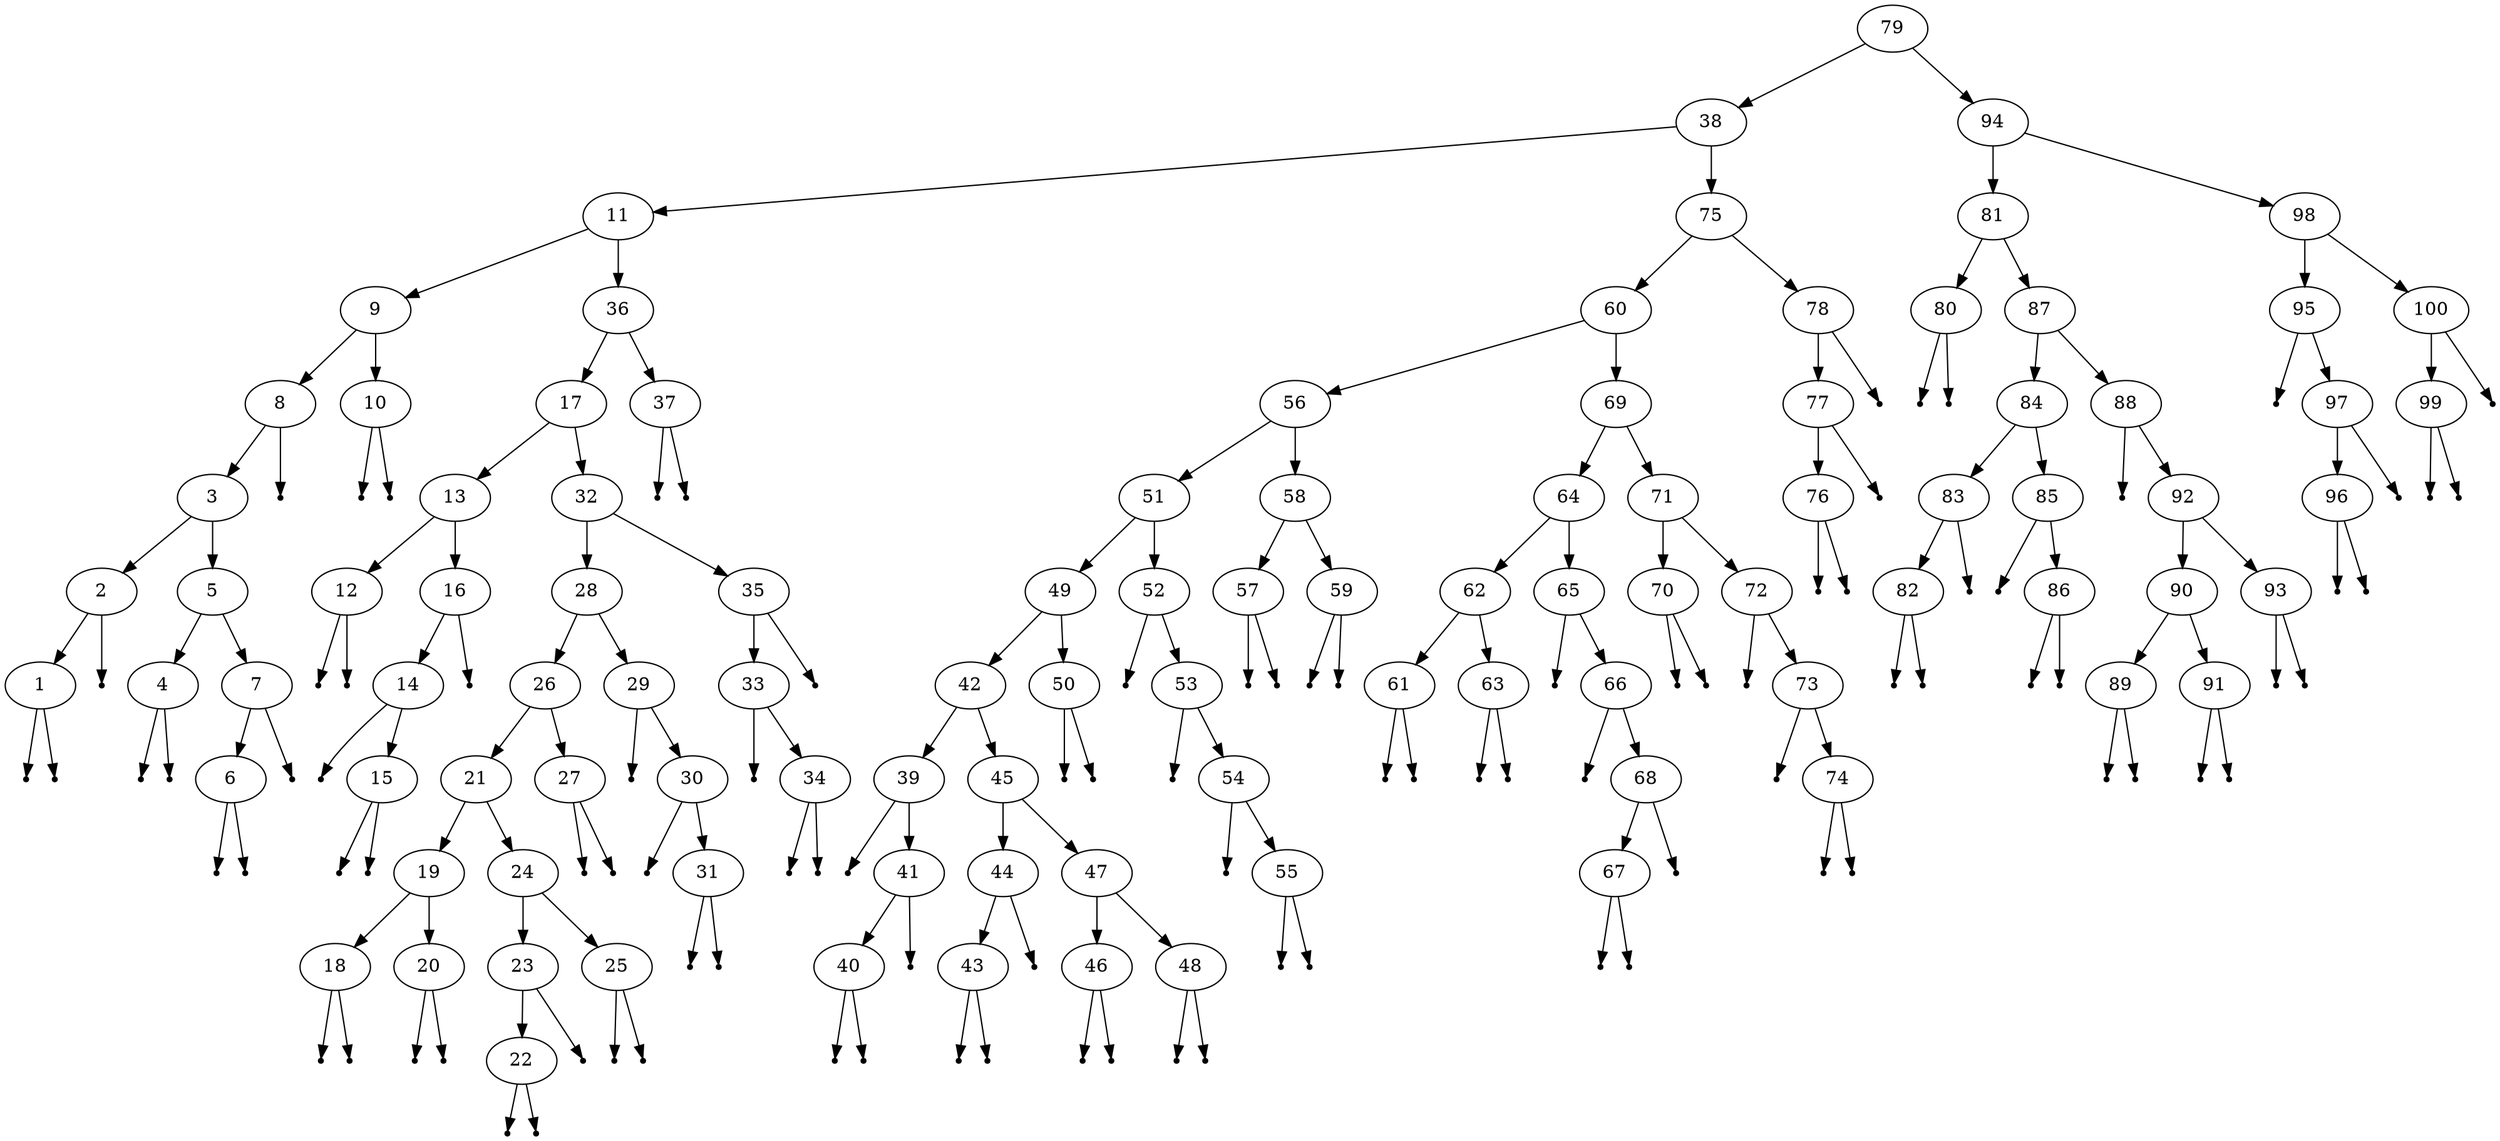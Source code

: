 digraph G {
	graph [ordering="out"];
	"79" -> "38"
	"79" -> "94"
	"38" -> "11"
	"38" -> "75"
	"11" -> "9"
	"11" -> "36"
	"9" -> "8"
	"9" -> "10"
	"8" -> "3"
	null0 [shape="point"]
	"8" -> null0
	"3" -> "2"
	"3" -> "5"
	"2" -> "1"
	null1 [shape="point"]
	"2" -> null1
	null2 [shape="point"]
	"1" -> null2
	null3 [shape="point"]
	"1" -> null3
	"5" -> "4"
	"5" -> "7"
	null4 [shape="point"]
	"4" -> null4
	null5 [shape="point"]
	"4" -> null5
	"7" -> "6"
	null6 [shape="point"]
	"7" -> null6
	null7 [shape="point"]
	"6" -> null7
	null8 [shape="point"]
	"6" -> null8
	null9 [shape="point"]
	"10" -> null9
	null10 [shape="point"]
	"10" -> null10
	"36" -> "17"
	"36" -> "37"
	"17" -> "13"
	"17" -> "32"
	"13" -> "12"
	"13" -> "16"
	null11 [shape="point"]
	"12" -> null11
	null12 [shape="point"]
	"12" -> null12
	"16" -> "14"
	null13 [shape="point"]
	"16" -> null13
	null14 [shape="point"]
	"14" -> null14
	"14" -> "15"
	null15 [shape="point"]
	"15" -> null15
	null16 [shape="point"]
	"15" -> null16
	"32" -> "28"
	"32" -> "35"
	"28" -> "26"
	"28" -> "29"
	"26" -> "21"
	"26" -> "27"
	"21" -> "19"
	"21" -> "24"
	"19" -> "18"
	"19" -> "20"
	null17 [shape="point"]
	"18" -> null17
	null18 [shape="point"]
	"18" -> null18
	null19 [shape="point"]
	"20" -> null19
	null20 [shape="point"]
	"20" -> null20
	"24" -> "23"
	"24" -> "25"
	"23" -> "22"
	null21 [shape="point"]
	"23" -> null21
	null22 [shape="point"]
	"22" -> null22
	null23 [shape="point"]
	"22" -> null23
	null24 [shape="point"]
	"25" -> null24
	null25 [shape="point"]
	"25" -> null25
	null26 [shape="point"]
	"27" -> null26
	null27 [shape="point"]
	"27" -> null27
	null28 [shape="point"]
	"29" -> null28
	"29" -> "30"
	null29 [shape="point"]
	"30" -> null29
	"30" -> "31"
	null30 [shape="point"]
	"31" -> null30
	null31 [shape="point"]
	"31" -> null31
	"35" -> "33"
	null32 [shape="point"]
	"35" -> null32
	null33 [shape="point"]
	"33" -> null33
	"33" -> "34"
	null34 [shape="point"]
	"34" -> null34
	null35 [shape="point"]
	"34" -> null35
	null36 [shape="point"]
	"37" -> null36
	null37 [shape="point"]
	"37" -> null37
	"75" -> "60"
	"75" -> "78"
	"60" -> "56"
	"60" -> "69"
	"56" -> "51"
	"56" -> "58"
	"51" -> "49"
	"51" -> "52"
	"49" -> "42"
	"49" -> "50"
	"42" -> "39"
	"42" -> "45"
	null38 [shape="point"]
	"39" -> null38
	"39" -> "41"
	"41" -> "40"
	null39 [shape="point"]
	"41" -> null39
	null40 [shape="point"]
	"40" -> null40
	null41 [shape="point"]
	"40" -> null41
	"45" -> "44"
	"45" -> "47"
	"44" -> "43"
	null42 [shape="point"]
	"44" -> null42
	null43 [shape="point"]
	"43" -> null43
	null44 [shape="point"]
	"43" -> null44
	"47" -> "46"
	"47" -> "48"
	null45 [shape="point"]
	"46" -> null45
	null46 [shape="point"]
	"46" -> null46
	null47 [shape="point"]
	"48" -> null47
	null48 [shape="point"]
	"48" -> null48
	null49 [shape="point"]
	"50" -> null49
	null50 [shape="point"]
	"50" -> null50
	null51 [shape="point"]
	"52" -> null51
	"52" -> "53"
	null52 [shape="point"]
	"53" -> null52
	"53" -> "54"
	null53 [shape="point"]
	"54" -> null53
	"54" -> "55"
	null54 [shape="point"]
	"55" -> null54
	null55 [shape="point"]
	"55" -> null55
	"58" -> "57"
	"58" -> "59"
	null56 [shape="point"]
	"57" -> null56
	null57 [shape="point"]
	"57" -> null57
	null58 [shape="point"]
	"59" -> null58
	null59 [shape="point"]
	"59" -> null59
	"69" -> "64"
	"69" -> "71"
	"64" -> "62"
	"64" -> "65"
	"62" -> "61"
	"62" -> "63"
	null60 [shape="point"]
	"61" -> null60
	null61 [shape="point"]
	"61" -> null61
	null62 [shape="point"]
	"63" -> null62
	null63 [shape="point"]
	"63" -> null63
	null64 [shape="point"]
	"65" -> null64
	"65" -> "66"
	null65 [shape="point"]
	"66" -> null65
	"66" -> "68"
	"68" -> "67"
	null66 [shape="point"]
	"68" -> null66
	null67 [shape="point"]
	"67" -> null67
	null68 [shape="point"]
	"67" -> null68
	"71" -> "70"
	"71" -> "72"
	null69 [shape="point"]
	"70" -> null69
	null70 [shape="point"]
	"70" -> null70
	null71 [shape="point"]
	"72" -> null71
	"72" -> "73"
	null72 [shape="point"]
	"73" -> null72
	"73" -> "74"
	null73 [shape="point"]
	"74" -> null73
	null74 [shape="point"]
	"74" -> null74
	"78" -> "77"
	null75 [shape="point"]
	"78" -> null75
	"77" -> "76"
	null76 [shape="point"]
	"77" -> null76
	null77 [shape="point"]
	"76" -> null77
	null78 [shape="point"]
	"76" -> null78
	"94" -> "81"
	"94" -> "98"
	"81" -> "80"
	"81" -> "87"
	null79 [shape="point"]
	"80" -> null79
	null80 [shape="point"]
	"80" -> null80
	"87" -> "84"
	"87" -> "88"
	"84" -> "83"
	"84" -> "85"
	"83" -> "82"
	null81 [shape="point"]
	"83" -> null81
	null82 [shape="point"]
	"82" -> null82
	null83 [shape="point"]
	"82" -> null83
	null84 [shape="point"]
	"85" -> null84
	"85" -> "86"
	null85 [shape="point"]
	"86" -> null85
	null86 [shape="point"]
	"86" -> null86
	null87 [shape="point"]
	"88" -> null87
	"88" -> "92"
	"92" -> "90"
	"92" -> "93"
	"90" -> "89"
	"90" -> "91"
	null88 [shape="point"]
	"89" -> null88
	null89 [shape="point"]
	"89" -> null89
	null90 [shape="point"]
	"91" -> null90
	null91 [shape="point"]
	"91" -> null91
	null92 [shape="point"]
	"93" -> null92
	null93 [shape="point"]
	"93" -> null93
	"98" -> "95"
	"98" -> "100"
	null94 [shape="point"]
	"95" -> null94
	"95" -> "97"
	"97" -> "96"
	null95 [shape="point"]
	"97" -> null95
	null96 [shape="point"]
	"96" -> null96
	null97 [shape="point"]
	"96" -> null97
	"100" -> "99"
	null98 [shape="point"]
	"100" -> null98
	null99 [shape="point"]
	"99" -> null99
	null100 [shape="point"]
	"99" -> null100
}